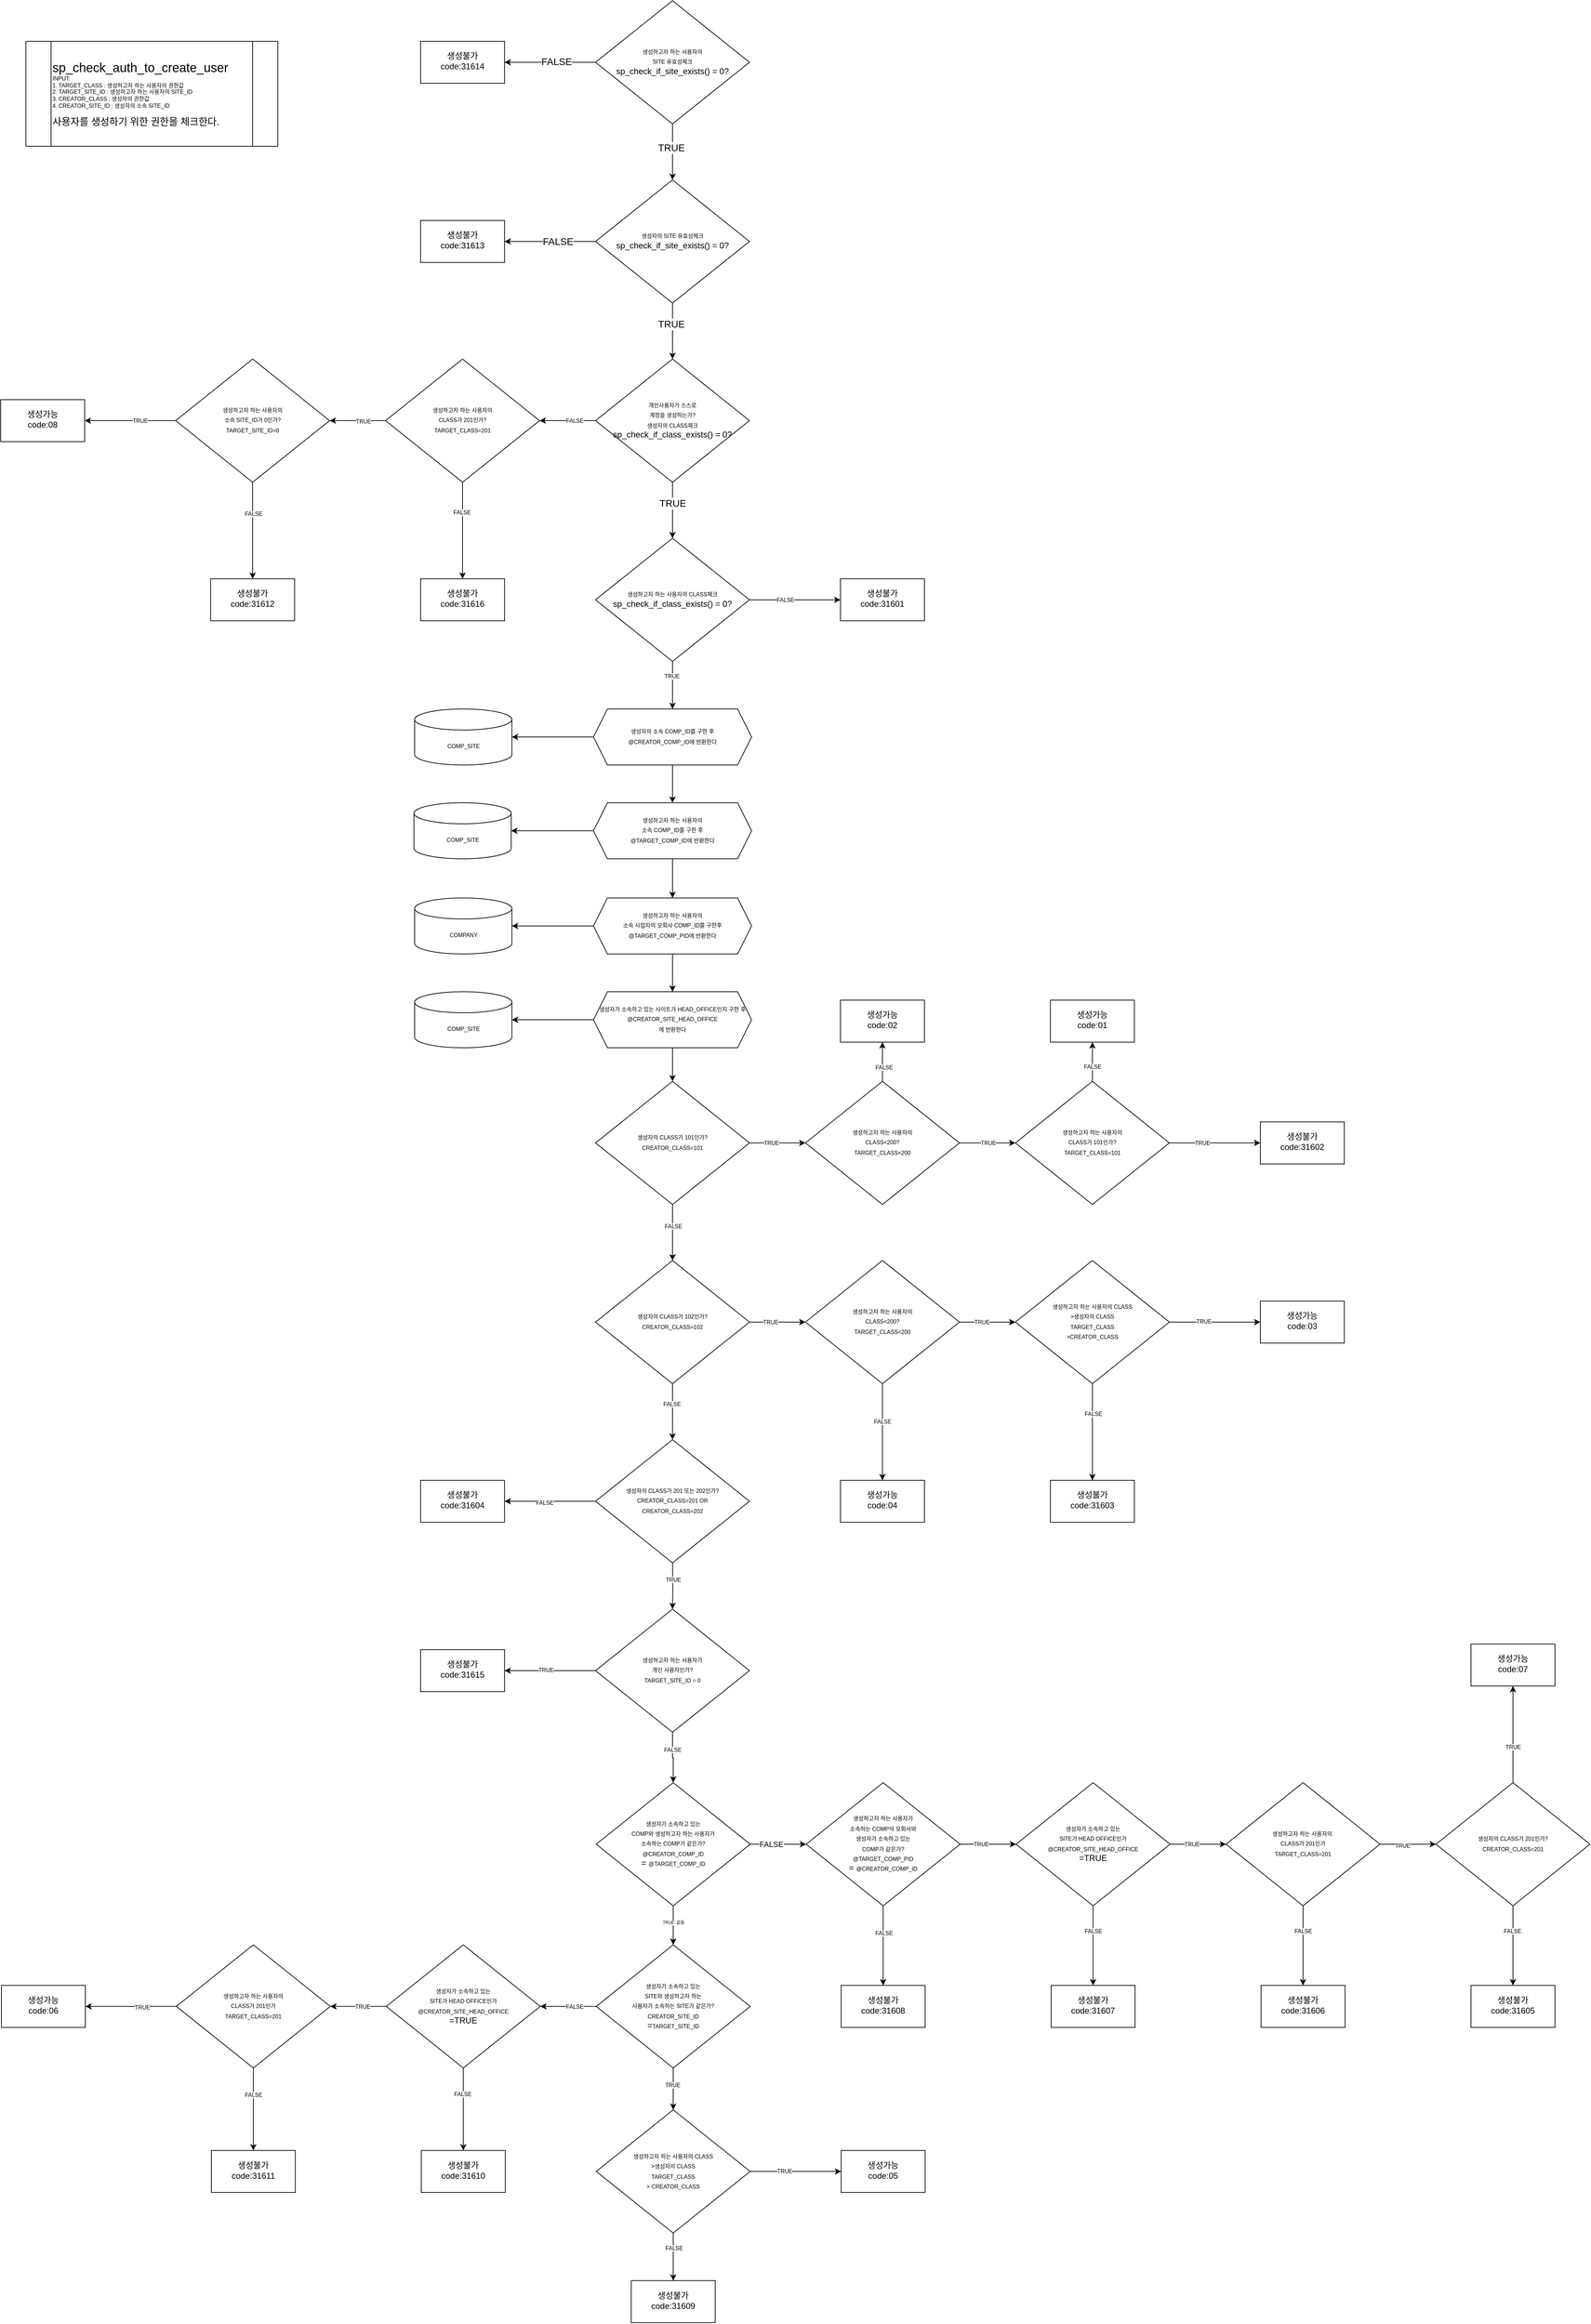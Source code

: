 <mxfile version="16.5.6" type="device"><diagram id="bQs-eoB5kL_t4ooomESv" name="Page-1"><mxGraphModel dx="9908" dy="7474" grid="1" gridSize="10" guides="1" tooltips="1" connect="1" arrows="1" fold="1" page="1" pageScale="1" pageWidth="827" pageHeight="1169" math="0" shadow="0"><root><mxCell id="0"/><mxCell id="1" parent="0"/><mxCell id="9If_zcYqHQICia_mSeOc-65" value="" style="edgeStyle=orthogonalEdgeStyle;rounded=0;orthogonalLoop=1;jettySize=auto;html=1;fontSize=8;" edge="1" parent="1" source="9If_zcYqHQICia_mSeOc-28" target="9If_zcYqHQICia_mSeOc-64"><mxGeometry relative="1" as="geometry"/></mxCell><mxCell id="9If_zcYqHQICia_mSeOc-69" value="TRUE" style="edgeLabel;html=1;align=center;verticalAlign=middle;resizable=0;points=[];fontSize=8;" vertex="1" connectable="0" parent="9If_zcYqHQICia_mSeOc-65"><mxGeometry x="-0.267" relative="1" as="geometry"><mxPoint as="offset"/></mxGeometry></mxCell><mxCell id="9If_zcYqHQICia_mSeOc-94" value="" style="edgeStyle=orthogonalEdgeStyle;rounded=0;orthogonalLoop=1;jettySize=auto;html=1;fontSize=8;" edge="1" parent="1" source="9If_zcYqHQICia_mSeOc-28" target="9If_zcYqHQICia_mSeOc-93"><mxGeometry relative="1" as="geometry"/></mxCell><mxCell id="9If_zcYqHQICia_mSeOc-139" value="FALSE" style="edgeLabel;html=1;align=center;verticalAlign=middle;resizable=0;points=[];fontSize=8;" vertex="1" connectable="0" parent="9If_zcYqHQICia_mSeOc-94"><mxGeometry x="-0.293" y="-1" relative="1" as="geometry"><mxPoint as="offset"/></mxGeometry></mxCell><mxCell id="9If_zcYqHQICia_mSeOc-28" value="&lt;font&gt;&lt;span style=&quot;font-size: 8px&quot;&gt;생성자의 CLASS가 102인가?&lt;br&gt;&lt;/span&gt;&lt;span style=&quot;font-size: 8px ; text-align: left&quot;&gt;CREATOR_CLASS=102&lt;/span&gt;&lt;br&gt;&lt;/font&gt;" style="rhombus;whiteSpace=wrap;html=1;shadow=0;fontFamily=Helvetica;fontSize=12;align=center;strokeWidth=1;spacing=6;spacingTop=-4;" vertex="1" parent="1"><mxGeometry x="-1510" y="-1630" width="220" height="176" as="geometry"/></mxCell><mxCell id="9If_zcYqHQICia_mSeOc-32" value="" style="edgeStyle=orthogonalEdgeStyle;rounded=0;orthogonalLoop=1;jettySize=auto;html=1;fontSize=8;" edge="1" parent="1" source="9If_zcYqHQICia_mSeOc-30" target="9If_zcYqHQICia_mSeOc-28"><mxGeometry relative="1" as="geometry"/></mxCell><mxCell id="9If_zcYqHQICia_mSeOc-40" value="FALSE" style="edgeLabel;html=1;align=center;verticalAlign=middle;resizable=0;points=[];fontSize=8;" vertex="1" connectable="0" parent="9If_zcYqHQICia_mSeOc-32"><mxGeometry x="-0.233" y="1" relative="1" as="geometry"><mxPoint as="offset"/></mxGeometry></mxCell><mxCell id="9If_zcYqHQICia_mSeOc-35" value="" style="edgeStyle=orthogonalEdgeStyle;rounded=0;orthogonalLoop=1;jettySize=auto;html=1;fontSize=8;entryX=0;entryY=0.5;entryDx=0;entryDy=0;" edge="1" parent="1" source="9If_zcYqHQICia_mSeOc-30" target="9If_zcYqHQICia_mSeOc-46"><mxGeometry relative="1" as="geometry"><mxPoint x="-1190" y="-1798" as="targetPoint"/></mxGeometry></mxCell><mxCell id="9If_zcYqHQICia_mSeOc-36" value="TRUE" style="edgeLabel;html=1;align=center;verticalAlign=middle;resizable=0;points=[];fontSize=8;" vertex="1" connectable="0" parent="9If_zcYqHQICia_mSeOc-35"><mxGeometry x="-0.234" relative="1" as="geometry"><mxPoint as="offset"/></mxGeometry></mxCell><mxCell id="9If_zcYqHQICia_mSeOc-30" value="&lt;font&gt;&lt;span style=&quot;font-size: 8px&quot;&gt;생성자의 CLASS가 101인가?&lt;br&gt;&lt;/span&gt;&lt;span style=&quot;font-size: 8px ; text-align: left&quot;&gt;CREATOR_CLASS=101&lt;/span&gt;&lt;br&gt;&lt;/font&gt;" style="rhombus;whiteSpace=wrap;html=1;shadow=0;fontFamily=Helvetica;fontSize=12;align=center;strokeWidth=1;spacing=6;spacingTop=-4;" vertex="1" parent="1"><mxGeometry x="-1510" y="-1886" width="220" height="176" as="geometry"/></mxCell><mxCell id="9If_zcYqHQICia_mSeOc-50" value="" style="edgeStyle=orthogonalEdgeStyle;rounded=0;orthogonalLoop=1;jettySize=auto;html=1;fontSize=8;" edge="1" parent="1" source="9If_zcYqHQICia_mSeOc-46" target="9If_zcYqHQICia_mSeOc-48"><mxGeometry relative="1" as="geometry"/></mxCell><mxCell id="9If_zcYqHQICia_mSeOc-54" value="TRUE" style="edgeLabel;html=1;align=center;verticalAlign=middle;resizable=0;points=[];fontSize=8;" vertex="1" connectable="0" parent="9If_zcYqHQICia_mSeOc-50"><mxGeometry x="-0.293" y="-1" relative="1" as="geometry"><mxPoint x="12" y="-1" as="offset"/></mxGeometry></mxCell><mxCell id="9If_zcYqHQICia_mSeOc-62" value="" style="edgeStyle=orthogonalEdgeStyle;rounded=0;orthogonalLoop=1;jettySize=auto;html=1;fontSize=8;" edge="1" parent="1" source="9If_zcYqHQICia_mSeOc-46" target="9If_zcYqHQICia_mSeOc-61"><mxGeometry relative="1" as="geometry"/></mxCell><mxCell id="9If_zcYqHQICia_mSeOc-63" value="FALSE" style="edgeLabel;html=1;align=center;verticalAlign=middle;resizable=0;points=[];fontSize=8;" vertex="1" connectable="0" parent="9If_zcYqHQICia_mSeOc-62"><mxGeometry x="-0.261" y="-2" relative="1" as="geometry"><mxPoint as="offset"/></mxGeometry></mxCell><mxCell id="9If_zcYqHQICia_mSeOc-46" value="&lt;font&gt;&lt;span style=&quot;font-size: 8px&quot;&gt;생성하고자 하는 사용자의&lt;/span&gt;&lt;br style=&quot;font-size: 8px&quot;&gt;&lt;span style=&quot;font-size: 8px&quot;&gt;CLASS&amp;lt;200?&lt;br&gt;&lt;/span&gt;&lt;span style=&quot;font-size: 8px ; text-align: left&quot;&gt;TARGET_CLASS&amp;lt;200&lt;/span&gt;&lt;br&gt;&lt;/font&gt;" style="rhombus;whiteSpace=wrap;html=1;shadow=0;fontFamily=Helvetica;fontSize=12;align=center;strokeWidth=1;spacing=6;spacingTop=-4;" vertex="1" parent="1"><mxGeometry x="-1210" y="-1886" width="220" height="176" as="geometry"/></mxCell><mxCell id="9If_zcYqHQICia_mSeOc-47" value="" style="edgeStyle=orthogonalEdgeStyle;rounded=0;orthogonalLoop=1;jettySize=auto;html=1;fontSize=8;" edge="1" source="9If_zcYqHQICia_mSeOc-48" target="9If_zcYqHQICia_mSeOc-49" parent="1"><mxGeometry relative="1" as="geometry"/></mxCell><mxCell id="9If_zcYqHQICia_mSeOc-58" value="TRUE" style="edgeLabel;html=1;align=center;verticalAlign=middle;resizable=0;points=[];fontSize=8;" vertex="1" connectable="0" parent="9If_zcYqHQICia_mSeOc-47"><mxGeometry x="-0.278" relative="1" as="geometry"><mxPoint as="offset"/></mxGeometry></mxCell><mxCell id="9If_zcYqHQICia_mSeOc-56" value="" style="edgeStyle=orthogonalEdgeStyle;rounded=0;orthogonalLoop=1;jettySize=auto;html=1;fontSize=8;" edge="1" parent="1" source="9If_zcYqHQICia_mSeOc-48" target="9If_zcYqHQICia_mSeOc-55"><mxGeometry relative="1" as="geometry"/></mxCell><mxCell id="9If_zcYqHQICia_mSeOc-57" value="FALSE" style="edgeLabel;html=1;align=center;verticalAlign=middle;resizable=0;points=[];fontSize=8;" vertex="1" connectable="0" parent="9If_zcYqHQICia_mSeOc-56"><mxGeometry x="-0.248" relative="1" as="geometry"><mxPoint as="offset"/></mxGeometry></mxCell><mxCell id="9If_zcYqHQICia_mSeOc-48" value="&lt;font&gt;&lt;font style=&quot;font-size: 8px&quot;&gt;생성하고자 하는 사용자의&lt;br&gt;CLASS가 101인가?&lt;br&gt;&lt;/font&gt;&lt;span style=&quot;font-size: 8px ; text-align: left&quot;&gt;TARGET_CLASS=101&lt;/span&gt;&lt;br&gt;&lt;/font&gt;" style="rhombus;whiteSpace=wrap;html=1;shadow=0;fontFamily=Helvetica;fontSize=12;align=center;strokeWidth=1;spacing=6;spacingTop=-4;" vertex="1" parent="1"><mxGeometry x="-910" y="-1886" width="220" height="176" as="geometry"/></mxCell><mxCell id="9If_zcYqHQICia_mSeOc-49" value="생성불가&lt;br&gt;code:31602" style="whiteSpace=wrap;html=1;shadow=0;strokeWidth=1;spacing=6;spacingTop=-4;" vertex="1" parent="1"><mxGeometry x="-560" y="-1828" width="120" height="60" as="geometry"/></mxCell><mxCell id="9If_zcYqHQICia_mSeOc-55" value="생성가능&lt;br&gt;code:01" style="whiteSpace=wrap;html=1;shadow=0;strokeWidth=1;spacing=6;spacingTop=-4;" vertex="1" parent="1"><mxGeometry x="-860" y="-2002" width="120" height="60" as="geometry"/></mxCell><mxCell id="9If_zcYqHQICia_mSeOc-61" value="생성가능&lt;br&gt;code:02" style="whiteSpace=wrap;html=1;shadow=0;strokeWidth=1;spacing=6;spacingTop=-4;" vertex="1" parent="1"><mxGeometry x="-1160" y="-2002" width="120" height="60" as="geometry"/></mxCell><mxCell id="9If_zcYqHQICia_mSeOc-67" value="" style="edgeStyle=orthogonalEdgeStyle;rounded=0;orthogonalLoop=1;jettySize=auto;html=1;fontSize=8;" edge="1" parent="1" source="9If_zcYqHQICia_mSeOc-64" target="9If_zcYqHQICia_mSeOc-66"><mxGeometry relative="1" as="geometry"/></mxCell><mxCell id="9If_zcYqHQICia_mSeOc-68" value="FALSE" style="edgeLabel;html=1;align=center;verticalAlign=middle;resizable=0;points=[];fontSize=8;" vertex="1" connectable="0" parent="9If_zcYqHQICia_mSeOc-67"><mxGeometry x="-0.227" relative="1" as="geometry"><mxPoint as="offset"/></mxGeometry></mxCell><mxCell id="9If_zcYqHQICia_mSeOc-154" value="" style="edgeStyle=orthogonalEdgeStyle;rounded=0;orthogonalLoop=1;jettySize=auto;html=1;fontSize=8;" edge="1" parent="1" source="9If_zcYqHQICia_mSeOc-64" target="9If_zcYqHQICia_mSeOc-150"><mxGeometry relative="1" as="geometry"/></mxCell><mxCell id="9If_zcYqHQICia_mSeOc-155" value="TRUE" style="edgeLabel;html=1;align=center;verticalAlign=middle;resizable=0;points=[];fontSize=8;" vertex="1" connectable="0" parent="9If_zcYqHQICia_mSeOc-154"><mxGeometry x="-0.202" relative="1" as="geometry"><mxPoint as="offset"/></mxGeometry></mxCell><mxCell id="9If_zcYqHQICia_mSeOc-64" value="&lt;font&gt;&lt;span style=&quot;font-size: 8px&quot;&gt;생성하고자 하는 사용자의&lt;/span&gt;&lt;br style=&quot;font-size: 8px&quot;&gt;&lt;span style=&quot;font-size: 8px&quot;&gt;CLASS&amp;lt;200?&lt;br&gt;&lt;/span&gt;&lt;span style=&quot;font-size: 8px ; text-align: left&quot;&gt;TARGET_CLASS&amp;lt;200&lt;/span&gt;&lt;br&gt;&lt;/font&gt;" style="rhombus;whiteSpace=wrap;html=1;shadow=0;fontFamily=Helvetica;fontSize=12;align=center;strokeWidth=1;spacing=6;spacingTop=-4;" vertex="1" parent="1"><mxGeometry x="-1210" y="-1630" width="220" height="176" as="geometry"/></mxCell><mxCell id="9If_zcYqHQICia_mSeOc-66" value="생성가능&lt;br&gt;code:04" style="whiteSpace=wrap;html=1;shadow=0;strokeWidth=1;spacing=6;spacingTop=-4;" vertex="1" parent="1"><mxGeometry x="-1160" y="-1316" width="120" height="60" as="geometry"/></mxCell><mxCell id="9If_zcYqHQICia_mSeOc-76" value="" style="edgeStyle=orthogonalEdgeStyle;rounded=0;orthogonalLoop=1;jettySize=auto;html=1;fontSize=8;exitX=0.5;exitY=1;exitDx=0;exitDy=0;entryX=0.5;entryY=0;entryDx=0;entryDy=0;" edge="1" parent="1" source="9If_zcYqHQICia_mSeOc-163" target="9If_zcYqHQICia_mSeOc-170"><mxGeometry relative="1" as="geometry"><mxPoint x="-1400" y="-2156" as="sourcePoint"/></mxGeometry></mxCell><mxCell id="9If_zcYqHQICia_mSeOc-98" value="" style="edgeStyle=orthogonalEdgeStyle;rounded=0;orthogonalLoop=1;jettySize=auto;html=1;fontSize=8;" edge="1" parent="1" source="9If_zcYqHQICia_mSeOc-93" target="9If_zcYqHQICia_mSeOc-97"><mxGeometry relative="1" as="geometry"/></mxCell><mxCell id="9If_zcYqHQICia_mSeOc-273" value="FALSE" style="edgeLabel;html=1;align=center;verticalAlign=middle;resizable=0;points=[];fontSize=8;" vertex="1" connectable="0" parent="9If_zcYqHQICia_mSeOc-98"><mxGeometry x="0.121" y="2" relative="1" as="geometry"><mxPoint as="offset"/></mxGeometry></mxCell><mxCell id="9If_zcYqHQICia_mSeOc-93" value="&lt;font&gt;&lt;span style=&quot;font-size: 8px&quot;&gt;생성자의 CLASS가 201 또는 202인가?&lt;br&gt;&lt;/span&gt;&lt;span style=&quot;font-size: 8px ; text-align: left&quot;&gt;CREATOR_CLASS=201 OR&lt;br&gt;&lt;/span&gt;&lt;span style=&quot;font-size: 8px ; text-align: left&quot;&gt;CREATOR_CLASS=202&lt;/span&gt;&lt;br&gt;&lt;/font&gt;" style="rhombus;whiteSpace=wrap;html=1;shadow=0;fontFamily=Helvetica;fontSize=12;align=center;strokeWidth=1;spacing=6;spacingTop=-4;" vertex="1" parent="1"><mxGeometry x="-1510" y="-1374" width="220" height="176" as="geometry"/></mxCell><mxCell id="9If_zcYqHQICia_mSeOc-97" value="생성불가&lt;br&gt;code:31604" style="whiteSpace=wrap;html=1;shadow=0;strokeWidth=1;spacing=6;spacingTop=-4;" vertex="1" parent="1"><mxGeometry x="-1760" y="-1316" width="120" height="60" as="geometry"/></mxCell><mxCell id="9If_zcYqHQICia_mSeOc-145" value="&lt;font style=&quot;font-size: 18px&quot;&gt;sp_check_auth_to_create_user&lt;/font&gt;&lt;br&gt;INPUT:&lt;br&gt;1. TARGET_CLASS : 생성하고자 하는 사용자의 권한값&lt;br&gt;2. TARGET_SITE_ID : 생성하고자 하는 사용자의 SITE_ID&lt;br&gt;3. CREATOR_CLASS : 생성자의 권한값&lt;br&gt;4. CREATOR_SITE_ID : 생성자의 소속 SITE_ID&lt;br&gt;&lt;br&gt;&lt;font style=&quot;font-size: 14px&quot;&gt;사용자를 생성하기 위한 권한을 체크한다.&lt;/font&gt;" style="shape=process;whiteSpace=wrap;html=1;backgroundOutline=1;fontSize=8;align=left;" vertex="1" parent="1"><mxGeometry x="-2324" y="-3372" width="360" height="150" as="geometry"/></mxCell><mxCell id="9If_zcYqHQICia_mSeOc-146" value="" style="edgeStyle=orthogonalEdgeStyle;rounded=0;orthogonalLoop=1;jettySize=auto;html=1;fontSize=8;" edge="1" source="9If_zcYqHQICia_mSeOc-150" target="9If_zcYqHQICia_mSeOc-151" parent="1"><mxGeometry relative="1" as="geometry"/></mxCell><mxCell id="9If_zcYqHQICia_mSeOc-147" value="TRUE" style="edgeLabel;html=1;align=center;verticalAlign=middle;resizable=0;points=[];fontSize=8;" vertex="1" connectable="0" parent="9If_zcYqHQICia_mSeOc-146"><mxGeometry x="-0.255" y="1" relative="1" as="geometry"><mxPoint as="offset"/></mxGeometry></mxCell><mxCell id="9If_zcYqHQICia_mSeOc-148" value="" style="edgeStyle=orthogonalEdgeStyle;rounded=0;orthogonalLoop=1;jettySize=auto;html=1;fontSize=8;" edge="1" source="9If_zcYqHQICia_mSeOc-150" target="9If_zcYqHQICia_mSeOc-152" parent="1"><mxGeometry relative="1" as="geometry"/></mxCell><mxCell id="9If_zcYqHQICia_mSeOc-149" value="FALSE" style="edgeLabel;html=1;align=center;verticalAlign=middle;resizable=0;points=[];fontSize=8;" vertex="1" connectable="0" parent="9If_zcYqHQICia_mSeOc-148"><mxGeometry x="-0.375" y="1" relative="1" as="geometry"><mxPoint as="offset"/></mxGeometry></mxCell><mxCell id="9If_zcYqHQICia_mSeOc-150" value="&lt;font&gt;&lt;font style=&quot;font-size: 8px&quot;&gt;생성하고자 하는 사용자의&amp;nbsp;CLASS&lt;br&gt;&amp;gt;생성자의 CLASS&lt;/font&gt;&lt;span style=&quot;font-size: 8px&quot;&gt;&lt;br&gt;&lt;/span&gt;&lt;span style=&quot;font-size: 8px ; text-align: left&quot;&gt;TARGET_CLASS&lt;br&gt;&amp;gt;&lt;/span&gt;&lt;span style=&quot;font-size: 8px ; text-align: left&quot;&gt;CREATOR_CLASS&lt;/span&gt;&lt;br&gt;&lt;/font&gt;" style="rhombus;whiteSpace=wrap;html=1;shadow=0;fontFamily=Helvetica;fontSize=12;align=center;strokeWidth=1;spacing=6;spacingTop=-4;" vertex="1" parent="1"><mxGeometry x="-910" y="-1630" width="220" height="176" as="geometry"/></mxCell><mxCell id="9If_zcYqHQICia_mSeOc-151" value="생성가능&lt;br&gt;code:03" style="whiteSpace=wrap;html=1;shadow=0;strokeWidth=1;spacing=6;spacingTop=-4;" vertex="1" parent="1"><mxGeometry x="-560" y="-1572" width="120" height="60" as="geometry"/></mxCell><mxCell id="9If_zcYqHQICia_mSeOc-152" value="생성불가&lt;br&gt;code:31603" style="whiteSpace=wrap;html=1;shadow=0;strokeWidth=1;spacing=6;spacingTop=-4;" vertex="1" parent="1"><mxGeometry x="-860" y="-1316" width="120" height="60" as="geometry"/></mxCell><mxCell id="9If_zcYqHQICia_mSeOc-159" value="" style="edgeStyle=orthogonalEdgeStyle;rounded=0;orthogonalLoop=1;jettySize=auto;html=1;fontSize=8;" edge="1" parent="1" source="9If_zcYqHQICia_mSeOc-156" target="9If_zcYqHQICia_mSeOc-158"><mxGeometry relative="1" as="geometry"/></mxCell><mxCell id="9If_zcYqHQICia_mSeOc-160" value="FALSE" style="edgeLabel;html=1;align=center;verticalAlign=middle;resizable=0;points=[];fontSize=8;" vertex="1" connectable="0" parent="9If_zcYqHQICia_mSeOc-159"><mxGeometry x="-0.214" relative="1" as="geometry"><mxPoint as="offset"/></mxGeometry></mxCell><mxCell id="9If_zcYqHQICia_mSeOc-161" value="" style="edgeStyle=orthogonalEdgeStyle;rounded=0;orthogonalLoop=1;jettySize=auto;html=1;fontSize=8;entryX=0.5;entryY=0;entryDx=0;entryDy=0;" edge="1" parent="1" source="9If_zcYqHQICia_mSeOc-156" target="9If_zcYqHQICia_mSeOc-163"><mxGeometry relative="1" as="geometry"><mxPoint x="-1400" y="-2466" as="targetPoint"/></mxGeometry></mxCell><mxCell id="9If_zcYqHQICia_mSeOc-162" value="TRUE" style="edgeLabel;html=1;align=center;verticalAlign=middle;resizable=0;points=[];fontSize=8;" vertex="1" connectable="0" parent="9If_zcYqHQICia_mSeOc-161"><mxGeometry x="-0.377" y="-1" relative="1" as="geometry"><mxPoint as="offset"/></mxGeometry></mxCell><mxCell id="9If_zcYqHQICia_mSeOc-156" value="&lt;font&gt;&lt;font style=&quot;font-size: 8px&quot;&gt;생성하고자 하는 사용자의 CLASS체크&lt;br&gt;&lt;/font&gt;sp_check_if_class_exists() = 0?&lt;br&gt;&lt;/font&gt;" style="rhombus;whiteSpace=wrap;html=1;shadow=0;fontFamily=Helvetica;fontSize=12;align=center;strokeWidth=1;spacing=6;spacingTop=-4;" vertex="1" parent="1"><mxGeometry x="-1510" y="-2662" width="220" height="176" as="geometry"/></mxCell><mxCell id="9If_zcYqHQICia_mSeOc-158" value="&lt;span&gt;생성불가&lt;br&gt;code:31601&lt;br&gt;&lt;/span&gt;" style="whiteSpace=wrap;html=1;shadow=0;strokeWidth=1;spacing=6;spacingTop=-4;" vertex="1" parent="1"><mxGeometry x="-1160" y="-2604" width="120" height="60" as="geometry"/></mxCell><mxCell id="9If_zcYqHQICia_mSeOc-290" value="" style="edgeStyle=orthogonalEdgeStyle;rounded=0;orthogonalLoop=1;jettySize=auto;html=1;fontSize=8;" edge="1" parent="1" source="9If_zcYqHQICia_mSeOc-163" target="9If_zcYqHQICia_mSeOc-289"><mxGeometry relative="1" as="geometry"/></mxCell><mxCell id="9If_zcYqHQICia_mSeOc-163" value="&lt;span style=&quot;font-size: 8px&quot;&gt;생성자의 소속 COMP_ID를&amp;nbsp;&lt;/span&gt;&lt;span style=&quot;font-size: 8px&quot;&gt;구한 후&lt;/span&gt;&lt;br style=&quot;font-size: 8px&quot;&gt;&lt;span style=&quot;font-size: 8px&quot;&gt;@CREATOR_COMP_ID에 반환한다&lt;/span&gt;" style="shape=hexagon;perimeter=hexagonPerimeter2;whiteSpace=wrap;html=1;fixedSize=1;shadow=0;strokeWidth=1;spacing=6;spacingTop=-4;" vertex="1" parent="1"><mxGeometry x="-1513" y="-2418" width="226" height="80" as="geometry"/></mxCell><mxCell id="9If_zcYqHQICia_mSeOc-171" style="edgeStyle=orthogonalEdgeStyle;rounded=0;orthogonalLoop=1;jettySize=auto;html=1;entryX=0.5;entryY=0;entryDx=0;entryDy=0;fontSize=8;" edge="1" parent="1" source="9If_zcYqHQICia_mSeOc-170" target="9If_zcYqHQICia_mSeOc-174"><mxGeometry relative="1" as="geometry"/></mxCell><mxCell id="9If_zcYqHQICia_mSeOc-295" value="" style="edgeStyle=orthogonalEdgeStyle;rounded=0;orthogonalLoop=1;jettySize=auto;html=1;fontSize=8;" edge="1" parent="1" source="9If_zcYqHQICia_mSeOc-170" target="9If_zcYqHQICia_mSeOc-291"><mxGeometry relative="1" as="geometry"/></mxCell><mxCell id="9If_zcYqHQICia_mSeOc-170" value="&lt;span style=&quot;font-size: 8px&quot;&gt;생성하고자 하는 사용자의&lt;br&gt;소속 COMP_ID를 구한 후&lt;br&gt;@TARGET_COMP_ID에 반환한다&lt;/span&gt;" style="shape=hexagon;perimeter=hexagonPerimeter2;whiteSpace=wrap;html=1;fixedSize=1;shadow=0;strokeWidth=1;spacing=6;spacingTop=-4;" vertex="1" parent="1"><mxGeometry x="-1513" y="-2284" width="226" height="80" as="geometry"/></mxCell><mxCell id="9If_zcYqHQICia_mSeOc-175" style="edgeStyle=orthogonalEdgeStyle;rounded=0;orthogonalLoop=1;jettySize=auto;html=1;entryX=0.5;entryY=0;entryDx=0;entryDy=0;fontSize=8;" edge="1" parent="1" source="9If_zcYqHQICia_mSeOc-174" target="9If_zcYqHQICia_mSeOc-178"><mxGeometry relative="1" as="geometry"/></mxCell><mxCell id="9If_zcYqHQICia_mSeOc-296" value="" style="edgeStyle=orthogonalEdgeStyle;rounded=0;orthogonalLoop=1;jettySize=auto;html=1;fontSize=8;" edge="1" parent="1" source="9If_zcYqHQICia_mSeOc-174" target="9If_zcYqHQICia_mSeOc-293"><mxGeometry relative="1" as="geometry"/></mxCell><mxCell id="9If_zcYqHQICia_mSeOc-174" value="&lt;span style=&quot;font-size: 8px&quot;&gt;생성하고자 하는 사용자의&lt;br&gt;소속 사업자의 모회사 COMP_ID를 구한후&lt;br&gt;@TARGET_COMP_&lt;/span&gt;&lt;span style=&quot;font-size: 8px&quot;&gt;P&lt;/span&gt;&lt;span style=&quot;font-size: 8px&quot;&gt;ID에 반환한다&lt;/span&gt;" style="shape=hexagon;perimeter=hexagonPerimeter2;whiteSpace=wrap;html=1;fixedSize=1;shadow=0;strokeWidth=1;spacing=6;spacingTop=-4;" vertex="1" parent="1"><mxGeometry x="-1513" y="-2148" width="226" height="80" as="geometry"/></mxCell><mxCell id="9If_zcYqHQICia_mSeOc-179" style="edgeStyle=orthogonalEdgeStyle;rounded=0;orthogonalLoop=1;jettySize=auto;html=1;entryX=0.5;entryY=0;entryDx=0;entryDy=0;fontSize=8;" edge="1" parent="1" source="9If_zcYqHQICia_mSeOc-178" target="9If_zcYqHQICia_mSeOc-30"><mxGeometry relative="1" as="geometry"/></mxCell><mxCell id="9If_zcYqHQICia_mSeOc-297" value="" style="edgeStyle=orthogonalEdgeStyle;rounded=0;orthogonalLoop=1;jettySize=auto;html=1;fontSize=8;" edge="1" parent="1" source="9If_zcYqHQICia_mSeOc-178" target="9If_zcYqHQICia_mSeOc-294"><mxGeometry relative="1" as="geometry"/></mxCell><mxCell id="9If_zcYqHQICia_mSeOc-178" value="&lt;font style=&quot;font-size: 8px&quot;&gt;생성자가 소속하고 있는 사이트가 HEAD_OFFICE인지 구한 후&lt;br&gt;@CREATOR_SITE_HEAD_OFFICE&lt;br&gt;에 반환한다&lt;/font&gt;" style="shape=hexagon;perimeter=hexagonPerimeter2;whiteSpace=wrap;html=1;fixedSize=1;shadow=0;strokeWidth=1;spacing=6;spacingTop=-4;" vertex="1" parent="1"><mxGeometry x="-1513" y="-2014" width="226" height="80" as="geometry"/></mxCell><mxCell id="9If_zcYqHQICia_mSeOc-194" value="" style="edgeStyle=orthogonalEdgeStyle;rounded=0;orthogonalLoop=1;jettySize=auto;html=1;fontSize=14;" edge="1" parent="1" source="9If_zcYqHQICia_mSeOc-180" target="9If_zcYqHQICia_mSeOc-156"><mxGeometry relative="1" as="geometry"/></mxCell><mxCell id="9If_zcYqHQICia_mSeOc-197" value="TRUE" style="edgeLabel;html=1;align=center;verticalAlign=middle;resizable=0;points=[];fontSize=14;" vertex="1" connectable="0" parent="9If_zcYqHQICia_mSeOc-194"><mxGeometry x="-0.257" relative="1" as="geometry"><mxPoint as="offset"/></mxGeometry></mxCell><mxCell id="9If_zcYqHQICia_mSeOc-275" value="" style="edgeStyle=orthogonalEdgeStyle;rounded=0;orthogonalLoop=1;jettySize=auto;html=1;fontSize=8;" edge="1" parent="1" source="9If_zcYqHQICia_mSeOc-180" target="9If_zcYqHQICia_mSeOc-274"><mxGeometry relative="1" as="geometry"/></mxCell><mxCell id="9If_zcYqHQICia_mSeOc-276" value="FALSE" style="edgeLabel;html=1;align=center;verticalAlign=middle;resizable=0;points=[];fontSize=8;" vertex="1" connectable="0" parent="9If_zcYqHQICia_mSeOc-275"><mxGeometry x="-0.232" relative="1" as="geometry"><mxPoint as="offset"/></mxGeometry></mxCell><mxCell id="9If_zcYqHQICia_mSeOc-180" value="&lt;font&gt;&lt;font style=&quot;font-size: 8px&quot;&gt;개인사용자가 스스로&lt;br&gt;계정을 생성하는가?&lt;br&gt;생성자의 CLASS체크&lt;br&gt;&lt;/font&gt;sp_check_if_class_exists() = 0?&lt;br&gt;&lt;/font&gt;" style="rhombus;whiteSpace=wrap;html=1;shadow=0;fontFamily=Helvetica;fontSize=12;align=center;strokeWidth=1;spacing=6;spacingTop=-4;" vertex="1" parent="1"><mxGeometry x="-1510" y="-2918" width="220" height="176" as="geometry"/></mxCell><mxCell id="9If_zcYqHQICia_mSeOc-189" value="" style="edgeStyle=orthogonalEdgeStyle;rounded=0;orthogonalLoop=1;jettySize=auto;html=1;fontSize=14;" edge="1" parent="1" source="9If_zcYqHQICia_mSeOc-184" target="9If_zcYqHQICia_mSeOc-188"><mxGeometry relative="1" as="geometry"/></mxCell><mxCell id="9If_zcYqHQICia_mSeOc-199" value="FALSE" style="edgeLabel;html=1;align=center;verticalAlign=middle;resizable=0;points=[];fontSize=14;" vertex="1" connectable="0" parent="9If_zcYqHQICia_mSeOc-189"><mxGeometry x="-0.166" relative="1" as="geometry"><mxPoint as="offset"/></mxGeometry></mxCell><mxCell id="9If_zcYqHQICia_mSeOc-193" value="" style="edgeStyle=orthogonalEdgeStyle;rounded=0;orthogonalLoop=1;jettySize=auto;html=1;fontSize=14;" edge="1" parent="1" source="9If_zcYqHQICia_mSeOc-184" target="9If_zcYqHQICia_mSeOc-180"><mxGeometry relative="1" as="geometry"/></mxCell><mxCell id="9If_zcYqHQICia_mSeOc-196" value="TRUE" style="edgeLabel;html=1;align=center;verticalAlign=middle;resizable=0;points=[];fontSize=14;" vertex="1" connectable="0" parent="9If_zcYqHQICia_mSeOc-193"><mxGeometry x="-0.261" y="-2" relative="1" as="geometry"><mxPoint as="offset"/></mxGeometry></mxCell><mxCell id="9If_zcYqHQICia_mSeOc-184" value="&lt;font&gt;&lt;font style=&quot;font-size: 8px&quot;&gt;생성자의 SITE 유효성체크&lt;br&gt;&lt;/font&gt;sp_check_if_site_exists() = 0?&lt;br&gt;&lt;/font&gt;" style="rhombus;whiteSpace=wrap;html=1;shadow=0;fontFamily=Helvetica;fontSize=12;align=center;strokeWidth=1;spacing=6;spacingTop=-4;" vertex="1" parent="1"><mxGeometry x="-1510" y="-3174" width="220" height="176" as="geometry"/></mxCell><mxCell id="9If_zcYqHQICia_mSeOc-191" value="" style="edgeStyle=orthogonalEdgeStyle;rounded=0;orthogonalLoop=1;jettySize=auto;html=1;fontSize=14;" edge="1" parent="1" source="9If_zcYqHQICia_mSeOc-186" target="9If_zcYqHQICia_mSeOc-190"><mxGeometry relative="1" as="geometry"/></mxCell><mxCell id="9If_zcYqHQICia_mSeOc-200" value="FALSE" style="edgeLabel;html=1;align=center;verticalAlign=middle;resizable=0;points=[];fontSize=14;" vertex="1" connectable="0" parent="9If_zcYqHQICia_mSeOc-191"><mxGeometry x="-0.136" y="-1" relative="1" as="geometry"><mxPoint as="offset"/></mxGeometry></mxCell><mxCell id="9If_zcYqHQICia_mSeOc-192" value="" style="edgeStyle=orthogonalEdgeStyle;rounded=0;orthogonalLoop=1;jettySize=auto;html=1;fontSize=14;" edge="1" parent="1" source="9If_zcYqHQICia_mSeOc-186" target="9If_zcYqHQICia_mSeOc-184"><mxGeometry relative="1" as="geometry"/></mxCell><mxCell id="9If_zcYqHQICia_mSeOc-195" value="TRUE" style="edgeLabel;html=1;align=center;verticalAlign=middle;resizable=0;points=[];fontSize=14;" vertex="1" connectable="0" parent="9If_zcYqHQICia_mSeOc-192"><mxGeometry x="-0.167" y="-2" relative="1" as="geometry"><mxPoint as="offset"/></mxGeometry></mxCell><mxCell id="9If_zcYqHQICia_mSeOc-186" value="&lt;font&gt;&lt;font style=&quot;font-size: 8px&quot;&gt;생성하고자 하는 사용자의 &lt;br&gt;SITE 유효성체크&lt;br&gt;&lt;/font&gt;sp_check_if_site_exists() = 0?&lt;br&gt;&lt;/font&gt;" style="rhombus;whiteSpace=wrap;html=1;shadow=0;fontFamily=Helvetica;fontSize=12;align=center;strokeWidth=1;spacing=6;spacingTop=-4;" vertex="1" parent="1"><mxGeometry x="-1510" y="-3430" width="220" height="176" as="geometry"/></mxCell><mxCell id="9If_zcYqHQICia_mSeOc-188" value="&lt;span&gt;생성불가&lt;/span&gt;&lt;br&gt;&lt;span&gt;code:31613&lt;/span&gt;" style="whiteSpace=wrap;html=1;shadow=0;strokeWidth=1;spacing=6;spacingTop=-4;" vertex="1" parent="1"><mxGeometry x="-1760" y="-3116" width="120" height="60" as="geometry"/></mxCell><mxCell id="9If_zcYqHQICia_mSeOc-190" value="&lt;span&gt;생성불가&lt;/span&gt;&lt;br&gt;&lt;span&gt;code:31614&lt;/span&gt;" style="whiteSpace=wrap;html=1;shadow=0;strokeWidth=1;spacing=6;spacingTop=-4;" vertex="1" parent="1"><mxGeometry x="-1760" y="-3372" width="120" height="60" as="geometry"/></mxCell><mxCell id="9If_zcYqHQICia_mSeOc-201" value="" style="edgeStyle=orthogonalEdgeStyle;rounded=0;orthogonalLoop=1;jettySize=auto;html=1;fontSize=8;" edge="1" parent="1" source="9If_zcYqHQICia_mSeOc-205" target="9If_zcYqHQICia_mSeOc-210"><mxGeometry relative="1" as="geometry"/></mxCell><mxCell id="9If_zcYqHQICia_mSeOc-202" value="TRUE: 같음" style="edgeLabel;html=1;align=center;verticalAlign=middle;resizable=0;points=[];fontSize=6;" vertex="1" connectable="0" parent="9If_zcYqHQICia_mSeOc-201"><mxGeometry x="-0.16" relative="1" as="geometry"><mxPoint as="offset"/></mxGeometry></mxCell><mxCell id="9If_zcYqHQICia_mSeOc-203" value="" style="edgeStyle=orthogonalEdgeStyle;rounded=0;orthogonalLoop=1;jettySize=auto;html=1;" edge="1" parent="1" source="9If_zcYqHQICia_mSeOc-205" target="9If_zcYqHQICia_mSeOc-215"><mxGeometry relative="1" as="geometry"/></mxCell><mxCell id="9If_zcYqHQICia_mSeOc-204" value="FALSE" style="edgeLabel;html=1;align=center;verticalAlign=middle;resizable=0;points=[];" vertex="1" connectable="0" parent="9If_zcYqHQICia_mSeOc-203"><mxGeometry x="-0.258" relative="1" as="geometry"><mxPoint as="offset"/></mxGeometry></mxCell><mxCell id="9If_zcYqHQICia_mSeOc-205" value="&lt;font&gt;&lt;span style=&quot;font-size: 8px&quot;&gt;생성자가 소속하고 있는&lt;br&gt;COMP와 생성하고자 하는 사용자가&lt;br&gt;소속하는 COMP가 같은가?&lt;br&gt;&lt;/span&gt;&lt;span style=&quot;font-size: 8px&quot;&gt;@CREATOR_COMP_ID&lt;/span&gt;&lt;span style=&quot;font-size: 8px ; text-align: left&quot;&gt;&lt;br&gt;&lt;/span&gt;=&amp;nbsp;&lt;span style=&quot;font-size: 8px&quot;&gt;@TARGET_COMP_ID&lt;/span&gt;&lt;br&gt;&lt;/font&gt;" style="rhombus;whiteSpace=wrap;html=1;shadow=0;fontFamily=Helvetica;fontSize=12;align=center;strokeWidth=1;spacing=6;spacingTop=-4;" vertex="1" parent="1"><mxGeometry x="-1509" y="-884" width="220" height="176" as="geometry"/></mxCell><mxCell id="9If_zcYqHQICia_mSeOc-206" value="" style="edgeStyle=orthogonalEdgeStyle;rounded=0;orthogonalLoop=1;jettySize=auto;html=1;fontSize=8;" edge="1" parent="1" source="9If_zcYqHQICia_mSeOc-210" target="9If_zcYqHQICia_mSeOc-220"><mxGeometry relative="1" as="geometry"/></mxCell><mxCell id="9If_zcYqHQICia_mSeOc-207" value="FALSE" style="edgeLabel;html=1;align=center;verticalAlign=middle;resizable=0;points=[];fontSize=8;" vertex="1" connectable="0" parent="9If_zcYqHQICia_mSeOc-206"><mxGeometry x="-0.212" relative="1" as="geometry"><mxPoint as="offset"/></mxGeometry></mxCell><mxCell id="9If_zcYqHQICia_mSeOc-208" value="" style="edgeStyle=orthogonalEdgeStyle;rounded=0;orthogonalLoop=1;jettySize=auto;html=1;fontSize=8;" edge="1" parent="1" source="9If_zcYqHQICia_mSeOc-210" target="9If_zcYqHQICia_mSeOc-248"><mxGeometry relative="1" as="geometry"/></mxCell><mxCell id="9If_zcYqHQICia_mSeOc-209" value="TRUE" style="edgeLabel;html=1;align=center;verticalAlign=middle;resizable=0;points=[];fontSize=8;" vertex="1" connectable="0" parent="9If_zcYqHQICia_mSeOc-208"><mxGeometry x="-0.179" y="-1" relative="1" as="geometry"><mxPoint as="offset"/></mxGeometry></mxCell><mxCell id="9If_zcYqHQICia_mSeOc-210" value="&lt;font&gt;&lt;font style=&quot;font-size: 8px&quot;&gt;&lt;font&gt;생성자가 소속하고 있는&lt;br&gt;SITE와 생성하고자 하는&lt;br&gt;&lt;/font&gt;사용자가 소속하는 SITE가 같은가?&lt;br&gt;&lt;/font&gt;&lt;span style=&quot;font-size: 8px ; text-align: left&quot;&gt;CREATOR_SITE_ID&lt;br&gt;&lt;/span&gt;=&lt;span style=&quot;font-size: 8px ; text-align: left&quot;&gt;TARGET_SITE_ID&lt;/span&gt;&lt;br&gt;&lt;/font&gt;" style="rhombus;whiteSpace=wrap;html=1;shadow=0;fontFamily=Helvetica;fontSize=12;align=center;strokeWidth=1;spacing=6;spacingTop=-4;" vertex="1" parent="1"><mxGeometry x="-1509" y="-652.29" width="220" height="176" as="geometry"/></mxCell><mxCell id="9If_zcYqHQICia_mSeOc-211" value="" style="edgeStyle=orthogonalEdgeStyle;rounded=0;orthogonalLoop=1;jettySize=auto;html=1;fontSize=8;" edge="1" parent="1" source="9If_zcYqHQICia_mSeOc-215" target="9If_zcYqHQICia_mSeOc-226"><mxGeometry relative="1" as="geometry"/></mxCell><mxCell id="9If_zcYqHQICia_mSeOc-212" value="TRUE" style="edgeLabel;html=1;align=center;verticalAlign=middle;resizable=0;points=[];fontSize=8;" vertex="1" connectable="0" parent="9If_zcYqHQICia_mSeOc-211"><mxGeometry x="-0.25" relative="1" as="geometry"><mxPoint as="offset"/></mxGeometry></mxCell><mxCell id="9If_zcYqHQICia_mSeOc-213" value="" style="edgeStyle=orthogonalEdgeStyle;rounded=0;orthogonalLoop=1;jettySize=auto;html=1;fontSize=8;" edge="1" parent="1" source="9If_zcYqHQICia_mSeOc-215" target="9If_zcYqHQICia_mSeOc-228"><mxGeometry relative="1" as="geometry"/></mxCell><mxCell id="9If_zcYqHQICia_mSeOc-214" value="FALSE" style="edgeLabel;html=1;align=center;verticalAlign=middle;resizable=0;points=[];fontSize=8;" vertex="1" connectable="0" parent="9If_zcYqHQICia_mSeOc-213"><mxGeometry x="-0.311" y="1" relative="1" as="geometry"><mxPoint as="offset"/></mxGeometry></mxCell><mxCell id="9If_zcYqHQICia_mSeOc-215" value="&lt;font&gt;&lt;font style=&quot;font-size: 8px&quot;&gt;생성하고자 하는 사용자가&lt;br&gt;소속하는 COMP의 모회사와&lt;br&gt;생성자가 소속하고 있는&lt;br&gt;COMP가 같은가?&lt;br&gt;&lt;/font&gt;&lt;span style=&quot;font-size: 8px&quot;&gt;@TARGET_COMP_&lt;/span&gt;&lt;span style=&quot;font-size: 8px&quot;&gt;P&lt;/span&gt;&lt;span style=&quot;font-size: 8px&quot;&gt;ID&lt;br&gt;&lt;/span&gt;=&amp;nbsp;&lt;span style=&quot;font-size: 8px&quot;&gt;@CREATOR_COMP_ID&lt;/span&gt;&lt;br&gt;&lt;/font&gt;" style="rhombus;whiteSpace=wrap;html=1;shadow=0;fontFamily=Helvetica;fontSize=12;align=center;strokeWidth=1;spacing=6;spacingTop=-4;" vertex="1" parent="1"><mxGeometry x="-1209" y="-884" width="220" height="176" as="geometry"/></mxCell><mxCell id="9If_zcYqHQICia_mSeOc-216" value="" style="edgeStyle=orthogonalEdgeStyle;rounded=0;orthogonalLoop=1;jettySize=auto;html=1;fontSize=8;" edge="1" parent="1" source="9If_zcYqHQICia_mSeOc-220" target="9If_zcYqHQICia_mSeOc-221"><mxGeometry relative="1" as="geometry"/></mxCell><mxCell id="9If_zcYqHQICia_mSeOc-217" value="FALSE" style="edgeLabel;html=1;align=center;verticalAlign=middle;resizable=0;points=[];fontSize=8;" vertex="1" connectable="0" parent="9If_zcYqHQICia_mSeOc-216"><mxGeometry x="-0.361" y="-1" relative="1" as="geometry"><mxPoint as="offset"/></mxGeometry></mxCell><mxCell id="9If_zcYqHQICia_mSeOc-218" value="" style="edgeStyle=orthogonalEdgeStyle;rounded=0;orthogonalLoop=1;jettySize=auto;html=1;fontSize=8;" edge="1" parent="1" source="9If_zcYqHQICia_mSeOc-220" target="9If_zcYqHQICia_mSeOc-255"><mxGeometry relative="1" as="geometry"/></mxCell><mxCell id="9If_zcYqHQICia_mSeOc-219" value="TRUE" style="edgeLabel;html=1;align=center;verticalAlign=middle;resizable=0;points=[];fontSize=8;" vertex="1" connectable="0" parent="9If_zcYqHQICia_mSeOc-218"><mxGeometry x="-0.142" relative="1" as="geometry"><mxPoint as="offset"/></mxGeometry></mxCell><mxCell id="9If_zcYqHQICia_mSeOc-220" value="&lt;font&gt;&lt;font style=&quot;font-size: 8px&quot;&gt;생성자가 소속하고 있는&lt;br&gt;SITE가 HEAD OFFICE인가&lt;/font&gt;&lt;span style=&quot;font-size: 8px&quot;&gt;&lt;br&gt;&lt;/span&gt;&lt;span style=&quot;font-size: 8px&quot;&gt;@CREATOR_SITE_HEAD_OFFICE&lt;br&gt;&lt;/span&gt;=TRUE&lt;br&gt;&lt;/font&gt;" style="rhombus;whiteSpace=wrap;html=1;shadow=0;fontFamily=Helvetica;fontSize=12;align=center;strokeWidth=1;spacing=6;spacingTop=-4;" vertex="1" parent="1"><mxGeometry x="-1809" y="-652.29" width="220" height="176" as="geometry"/></mxCell><mxCell id="9If_zcYqHQICia_mSeOc-221" value="생성불가&lt;br&gt;code:31610" style="whiteSpace=wrap;html=1;shadow=0;strokeWidth=1;spacing=6;spacingTop=-4;" vertex="1" parent="1"><mxGeometry x="-1759" y="-358.46" width="120" height="60" as="geometry"/></mxCell><mxCell id="9If_zcYqHQICia_mSeOc-222" value="" style="edgeStyle=orthogonalEdgeStyle;rounded=0;orthogonalLoop=1;jettySize=auto;html=1;fontSize=8;" edge="1" parent="1" source="9If_zcYqHQICia_mSeOc-226" target="9If_zcYqHQICia_mSeOc-227"><mxGeometry relative="1" as="geometry"/></mxCell><mxCell id="9If_zcYqHQICia_mSeOc-223" value="FALSE" style="edgeLabel;html=1;align=center;verticalAlign=middle;resizable=0;points=[];fontSize=8;" vertex="1" connectable="0" parent="9If_zcYqHQICia_mSeOc-222"><mxGeometry x="-0.375" relative="1" as="geometry"><mxPoint as="offset"/></mxGeometry></mxCell><mxCell id="9If_zcYqHQICia_mSeOc-224" value="" style="edgeStyle=orthogonalEdgeStyle;rounded=0;orthogonalLoop=1;jettySize=auto;html=1;fontSize=8;" edge="1" parent="1" source="9If_zcYqHQICia_mSeOc-226" target="9If_zcYqHQICia_mSeOc-235"><mxGeometry relative="1" as="geometry"/></mxCell><mxCell id="9If_zcYqHQICia_mSeOc-225" value="TRUE" style="edgeLabel;html=1;align=center;verticalAlign=middle;resizable=0;points=[];fontSize=8;" vertex="1" connectable="0" parent="9If_zcYqHQICia_mSeOc-224"><mxGeometry x="-0.242" relative="1" as="geometry"><mxPoint as="offset"/></mxGeometry></mxCell><mxCell id="9If_zcYqHQICia_mSeOc-226" value="&lt;font&gt;&lt;span style=&quot;font-size: 8px&quot;&gt;생성자가 소속하고 있는&lt;/span&gt;&lt;br style=&quot;font-size: 8px&quot;&gt;&lt;span style=&quot;font-size: 8px&quot;&gt;SITE가 HEAD OFFICE인가&lt;br&gt;&lt;/span&gt;&lt;span style=&quot;font-size: 8px&quot;&gt;@CREATOR_SITE_HEAD_OFFICE&lt;br&gt;&lt;/span&gt;=TRUE&lt;br&gt;&lt;/font&gt;" style="rhombus;whiteSpace=wrap;html=1;shadow=0;fontFamily=Helvetica;fontSize=12;align=center;strokeWidth=1;spacing=6;spacingTop=-4;" vertex="1" parent="1"><mxGeometry x="-909" y="-884" width="220" height="176" as="geometry"/></mxCell><mxCell id="9If_zcYqHQICia_mSeOc-227" value="생성불가&lt;br&gt;code:31607" style="whiteSpace=wrap;html=1;shadow=0;strokeWidth=1;spacing=6;spacingTop=-4;" vertex="1" parent="1"><mxGeometry x="-859" y="-594.29" width="120" height="60" as="geometry"/></mxCell><mxCell id="9If_zcYqHQICia_mSeOc-228" value="생성불가&lt;br&gt;code:31608" style="whiteSpace=wrap;html=1;shadow=0;strokeWidth=1;spacing=6;spacingTop=-4;" vertex="1" parent="1"><mxGeometry x="-1159" y="-594.29" width="120" height="60" as="geometry"/></mxCell><mxCell id="9If_zcYqHQICia_mSeOc-229" value="" style="edgeStyle=orthogonalEdgeStyle;rounded=0;orthogonalLoop=1;jettySize=auto;html=1;fontSize=8;entryX=0.5;entryY=0;entryDx=0;entryDy=0;" edge="1" parent="1" target="9If_zcYqHQICia_mSeOc-263"><mxGeometry relative="1" as="geometry"><mxPoint x="-1400" y="-1198" as="sourcePoint"/></mxGeometry></mxCell><mxCell id="9If_zcYqHQICia_mSeOc-230" value="TRUE" style="edgeLabel;html=1;align=center;verticalAlign=middle;resizable=0;points=[];fontSize=8;" vertex="1" connectable="0" parent="9If_zcYqHQICia_mSeOc-229"><mxGeometry x="-0.298" relative="1" as="geometry"><mxPoint as="offset"/></mxGeometry></mxCell><mxCell id="9If_zcYqHQICia_mSeOc-231" value="" style="edgeStyle=orthogonalEdgeStyle;rounded=0;orthogonalLoop=1;jettySize=auto;html=1;fontSize=8;" edge="1" parent="1" source="9If_zcYqHQICia_mSeOc-235" target="9If_zcYqHQICia_mSeOc-236"><mxGeometry relative="1" as="geometry"/></mxCell><mxCell id="9If_zcYqHQICia_mSeOc-232" value="FALSE" style="edgeLabel;html=1;align=center;verticalAlign=middle;resizable=0;points=[];fontSize=8;" vertex="1" connectable="0" parent="9If_zcYqHQICia_mSeOc-231"><mxGeometry x="-0.376" relative="1" as="geometry"><mxPoint as="offset"/></mxGeometry></mxCell><mxCell id="9If_zcYqHQICia_mSeOc-233" value="" style="edgeStyle=orthogonalEdgeStyle;rounded=0;orthogonalLoop=1;jettySize=auto;html=1;fontSize=8;" edge="1" parent="1" source="9If_zcYqHQICia_mSeOc-235" target="9If_zcYqHQICia_mSeOc-241"><mxGeometry relative="1" as="geometry"/></mxCell><mxCell id="9If_zcYqHQICia_mSeOc-234" value="TRUE" style="edgeLabel;html=1;align=center;verticalAlign=middle;resizable=0;points=[];fontSize=8;" vertex="1" connectable="0" parent="9If_zcYqHQICia_mSeOc-233"><mxGeometry x="-0.194" y="-2" relative="1" as="geometry"><mxPoint as="offset"/></mxGeometry></mxCell><mxCell id="9If_zcYqHQICia_mSeOc-235" value="&lt;font&gt;&lt;font style=&quot;font-size: 8px&quot;&gt;생성하고자 하는 사용자의&amp;nbsp;&lt;br&gt;CLASS가 201인가&lt;br&gt;&lt;/font&gt;&lt;span style=&quot;font-size: 8px ; text-align: left&quot;&gt;TARGET_CLASS=201&lt;/span&gt;&lt;br&gt;&lt;/font&gt;" style="rhombus;whiteSpace=wrap;html=1;shadow=0;fontFamily=Helvetica;fontSize=12;align=center;strokeWidth=1;spacing=6;spacingTop=-4;" vertex="1" parent="1"><mxGeometry x="-609" y="-884" width="220" height="176" as="geometry"/></mxCell><mxCell id="9If_zcYqHQICia_mSeOc-236" value="생성불가&lt;br&gt;code:31606" style="whiteSpace=wrap;html=1;shadow=0;strokeWidth=1;spacing=6;spacingTop=-4;" vertex="1" parent="1"><mxGeometry x="-559" y="-594.29" width="120" height="60" as="geometry"/></mxCell><mxCell id="9If_zcYqHQICia_mSeOc-237" value="" style="edgeStyle=orthogonalEdgeStyle;rounded=0;orthogonalLoop=1;jettySize=auto;html=1;fontSize=8;" edge="1" parent="1" source="9If_zcYqHQICia_mSeOc-241" target="9If_zcYqHQICia_mSeOc-242"><mxGeometry relative="1" as="geometry"/></mxCell><mxCell id="9If_zcYqHQICia_mSeOc-238" value="TRUE" style="edgeLabel;html=1;align=center;verticalAlign=middle;resizable=0;points=[];fontSize=8;" vertex="1" connectable="0" parent="9If_zcYqHQICia_mSeOc-237"><mxGeometry x="-0.256" relative="1" as="geometry"><mxPoint as="offset"/></mxGeometry></mxCell><mxCell id="9If_zcYqHQICia_mSeOc-239" value="" style="edgeStyle=orthogonalEdgeStyle;rounded=0;orthogonalLoop=1;jettySize=auto;html=1;fontSize=8;" edge="1" parent="1" source="9If_zcYqHQICia_mSeOc-241" target="9If_zcYqHQICia_mSeOc-243"><mxGeometry relative="1" as="geometry"/></mxCell><mxCell id="9If_zcYqHQICia_mSeOc-240" value="FALSE" style="edgeLabel;html=1;align=center;verticalAlign=middle;resizable=0;points=[];fontSize=8;" vertex="1" connectable="0" parent="9If_zcYqHQICia_mSeOc-239"><mxGeometry x="-0.376" y="-1" relative="1" as="geometry"><mxPoint as="offset"/></mxGeometry></mxCell><mxCell id="9If_zcYqHQICia_mSeOc-241" value="&lt;font&gt;&lt;span style=&quot;font-size: 8px&quot;&gt;생성자의 CLASS가 201인가?&lt;br&gt;&lt;/span&gt;&lt;span style=&quot;font-size: 8px ; text-align: left&quot;&gt;CREATOR_CLASS=201&lt;/span&gt;&lt;br&gt;&lt;/font&gt;" style="rhombus;whiteSpace=wrap;html=1;shadow=0;fontFamily=Helvetica;fontSize=12;align=center;strokeWidth=1;spacing=6;spacingTop=-4;" vertex="1" parent="1"><mxGeometry x="-309" y="-884" width="220" height="176" as="geometry"/></mxCell><mxCell id="9If_zcYqHQICia_mSeOc-242" value="생성가능&lt;br&gt;code:07" style="whiteSpace=wrap;html=1;shadow=0;strokeWidth=1;spacing=6;spacingTop=-4;" vertex="1" parent="1"><mxGeometry x="-259" y="-1082" width="120" height="60" as="geometry"/></mxCell><mxCell id="9If_zcYqHQICia_mSeOc-243" value="생성불가&lt;br&gt;code:31605" style="whiteSpace=wrap;html=1;shadow=0;strokeWidth=1;spacing=6;spacingTop=-4;" vertex="1" parent="1"><mxGeometry x="-259" y="-594.29" width="120" height="60" as="geometry"/></mxCell><mxCell id="9If_zcYqHQICia_mSeOc-244" value="" style="edgeStyle=orthogonalEdgeStyle;rounded=0;orthogonalLoop=1;jettySize=auto;html=1;fontSize=8;" edge="1" parent="1" source="9If_zcYqHQICia_mSeOc-248" target="9If_zcYqHQICia_mSeOc-249"><mxGeometry relative="1" as="geometry"/></mxCell><mxCell id="9If_zcYqHQICia_mSeOc-245" value="TRUE" style="edgeLabel;html=1;align=center;verticalAlign=middle;resizable=0;points=[];fontSize=8;" vertex="1" connectable="0" parent="9If_zcYqHQICia_mSeOc-244"><mxGeometry x="-0.255" y="1" relative="1" as="geometry"><mxPoint as="offset"/></mxGeometry></mxCell><mxCell id="9If_zcYqHQICia_mSeOc-246" value="" style="edgeStyle=orthogonalEdgeStyle;rounded=0;orthogonalLoop=1;jettySize=auto;html=1;fontSize=8;" edge="1" parent="1" source="9If_zcYqHQICia_mSeOc-248" target="9If_zcYqHQICia_mSeOc-250"><mxGeometry relative="1" as="geometry"/></mxCell><mxCell id="9If_zcYqHQICia_mSeOc-247" value="FALSE" style="edgeLabel;html=1;align=center;verticalAlign=middle;resizable=0;points=[];fontSize=8;" vertex="1" connectable="0" parent="9If_zcYqHQICia_mSeOc-246"><mxGeometry x="-0.375" y="1" relative="1" as="geometry"><mxPoint as="offset"/></mxGeometry></mxCell><mxCell id="9If_zcYqHQICia_mSeOc-248" value="&lt;font&gt;&lt;font style=&quot;font-size: 8px&quot;&gt;생성하고자 하는 사용자의&amp;nbsp;CLASS&lt;br&gt;&amp;gt;생성자의 CLASS&lt;br&gt;&lt;/font&gt;&lt;span style=&quot;font-size: 8px ; text-align: left&quot;&gt;TARGET_CLASS &lt;br&gt;&amp;gt;&amp;nbsp;&lt;/span&gt;&lt;span style=&quot;font-size: 8px ; text-align: left&quot;&gt;CREATOR_CLASS&lt;/span&gt;&lt;br&gt;&lt;/font&gt;" style="rhombus;whiteSpace=wrap;html=1;shadow=0;fontFamily=Helvetica;fontSize=12;align=center;strokeWidth=1;spacing=6;spacingTop=-4;" vertex="1" parent="1"><mxGeometry x="-1509" y="-416.46" width="220" height="176" as="geometry"/></mxCell><mxCell id="9If_zcYqHQICia_mSeOc-249" value="생성가능&lt;br&gt;code:05" style="whiteSpace=wrap;html=1;shadow=0;strokeWidth=1;spacing=6;spacingTop=-4;" vertex="1" parent="1"><mxGeometry x="-1159" y="-358.46" width="120" height="60" as="geometry"/></mxCell><mxCell id="9If_zcYqHQICia_mSeOc-250" value="생성불가&lt;br&gt;code:31609" style="whiteSpace=wrap;html=1;shadow=0;strokeWidth=1;spacing=6;spacingTop=-4;" vertex="1" parent="1"><mxGeometry x="-1459" y="-172.46" width="120" height="60" as="geometry"/></mxCell><mxCell id="9If_zcYqHQICia_mSeOc-251" value="" style="edgeStyle=orthogonalEdgeStyle;rounded=0;orthogonalLoop=1;jettySize=auto;html=1;fontSize=8;" edge="1" parent="1" source="9If_zcYqHQICia_mSeOc-255" target="9If_zcYqHQICia_mSeOc-256"><mxGeometry relative="1" as="geometry"/></mxCell><mxCell id="9If_zcYqHQICia_mSeOc-252" value="TRUE" style="edgeLabel;html=1;align=center;verticalAlign=middle;resizable=0;points=[];fontSize=8;" vertex="1" connectable="0" parent="9If_zcYqHQICia_mSeOc-251"><mxGeometry x="-0.244" y="1" relative="1" as="geometry"><mxPoint as="offset"/></mxGeometry></mxCell><mxCell id="9If_zcYqHQICia_mSeOc-253" value="" style="edgeStyle=orthogonalEdgeStyle;rounded=0;orthogonalLoop=1;jettySize=auto;html=1;fontSize=8;" edge="1" parent="1" source="9If_zcYqHQICia_mSeOc-255" target="9If_zcYqHQICia_mSeOc-257"><mxGeometry relative="1" as="geometry"/></mxCell><mxCell id="9If_zcYqHQICia_mSeOc-254" value="FALSE" style="edgeLabel;html=1;align=center;verticalAlign=middle;resizable=0;points=[];fontSize=8;" vertex="1" connectable="0" parent="9If_zcYqHQICia_mSeOc-253"><mxGeometry x="-0.345" relative="1" as="geometry"><mxPoint as="offset"/></mxGeometry></mxCell><mxCell id="9If_zcYqHQICia_mSeOc-255" value="&lt;font&gt;&lt;span style=&quot;font-size: 8px&quot;&gt;생성하고자 하는 사용자의 &lt;br&gt;CLASS가 201인가&lt;br&gt;&lt;/span&gt;&lt;span style=&quot;font-size: 8px ; text-align: left&quot;&gt;TARGET_CLASS=201&lt;/span&gt;&lt;br&gt;&lt;/font&gt;" style="rhombus;whiteSpace=wrap;html=1;shadow=0;fontFamily=Helvetica;fontSize=12;align=center;strokeWidth=1;spacing=6;spacingTop=-4;" vertex="1" parent="1"><mxGeometry x="-2109" y="-652.29" width="220" height="176" as="geometry"/></mxCell><mxCell id="9If_zcYqHQICia_mSeOc-256" value="생성가능&lt;br&gt;code:06" style="whiteSpace=wrap;html=1;shadow=0;strokeWidth=1;spacing=6;spacingTop=-4;" vertex="1" parent="1"><mxGeometry x="-2359" y="-594.29" width="120" height="60" as="geometry"/></mxCell><mxCell id="9If_zcYqHQICia_mSeOc-257" value="생성불가&lt;br&gt;code:31611" style="whiteSpace=wrap;html=1;shadow=0;strokeWidth=1;spacing=6;spacingTop=-4;" vertex="1" parent="1"><mxGeometry x="-2059" y="-358.46" width="120" height="60" as="geometry"/></mxCell><mxCell id="9If_zcYqHQICia_mSeOc-264" value="" style="edgeStyle=orthogonalEdgeStyle;rounded=0;orthogonalLoop=1;jettySize=auto;html=1;fontSize=8;" edge="1" parent="1" source="9If_zcYqHQICia_mSeOc-263" target="9If_zcYqHQICia_mSeOc-205"><mxGeometry relative="1" as="geometry"/></mxCell><mxCell id="9If_zcYqHQICia_mSeOc-265" value="FALSE" style="edgeLabel;html=1;align=center;verticalAlign=middle;resizable=0;points=[];fontSize=8;" vertex="1" connectable="0" parent="9If_zcYqHQICia_mSeOc-264"><mxGeometry x="-0.326" relative="1" as="geometry"><mxPoint as="offset"/></mxGeometry></mxCell><mxCell id="9If_zcYqHQICia_mSeOc-271" value="" style="edgeStyle=orthogonalEdgeStyle;rounded=0;orthogonalLoop=1;jettySize=auto;html=1;fontSize=8;" edge="1" parent="1" source="9If_zcYqHQICia_mSeOc-263" target="9If_zcYqHQICia_mSeOc-270"><mxGeometry relative="1" as="geometry"/></mxCell><mxCell id="9If_zcYqHQICia_mSeOc-272" value="TRUE" style="edgeLabel;html=1;align=center;verticalAlign=middle;resizable=0;points=[];fontSize=8;" vertex="1" connectable="0" parent="9If_zcYqHQICia_mSeOc-271"><mxGeometry x="0.097" y="-1" relative="1" as="geometry"><mxPoint as="offset"/></mxGeometry></mxCell><mxCell id="9If_zcYqHQICia_mSeOc-263" value="&lt;font&gt;&lt;span style=&quot;font-size: 8px&quot;&gt;생성하고자 하는 사용자가&lt;br&gt;개인 사용자인가?&lt;br&gt;&lt;/span&gt;&lt;span style=&quot;font-size: 8px ; text-align: left&quot;&gt;TARGET_SITE_ID = 0&lt;/span&gt;&lt;br&gt;&lt;/font&gt;" style="rhombus;whiteSpace=wrap;html=1;shadow=0;fontFamily=Helvetica;fontSize=12;align=center;strokeWidth=1;spacing=6;spacingTop=-4;" vertex="1" parent="1"><mxGeometry x="-1510" y="-1132" width="220" height="176" as="geometry"/></mxCell><mxCell id="9If_zcYqHQICia_mSeOc-270" value="생성불가&lt;br&gt;code:31615" style="whiteSpace=wrap;html=1;shadow=0;strokeWidth=1;spacing=6;spacingTop=-4;" vertex="1" parent="1"><mxGeometry x="-1760" y="-1074" width="120" height="60" as="geometry"/></mxCell><mxCell id="9If_zcYqHQICia_mSeOc-278" value="" style="edgeStyle=orthogonalEdgeStyle;rounded=0;orthogonalLoop=1;jettySize=auto;html=1;fontSize=8;" edge="1" parent="1" source="9If_zcYqHQICia_mSeOc-274" target="9If_zcYqHQICia_mSeOc-277"><mxGeometry relative="1" as="geometry"/></mxCell><mxCell id="9If_zcYqHQICia_mSeOc-279" value="FALSE" style="edgeLabel;html=1;align=center;verticalAlign=middle;resizable=0;points=[];fontSize=8;" vertex="1" connectable="0" parent="9If_zcYqHQICia_mSeOc-278"><mxGeometry x="-0.385" y="-1" relative="1" as="geometry"><mxPoint as="offset"/></mxGeometry></mxCell><mxCell id="9If_zcYqHQICia_mSeOc-281" value="" style="edgeStyle=orthogonalEdgeStyle;rounded=0;orthogonalLoop=1;jettySize=auto;html=1;fontSize=8;" edge="1" parent="1" source="9If_zcYqHQICia_mSeOc-274" target="9If_zcYqHQICia_mSeOc-280"><mxGeometry relative="1" as="geometry"/></mxCell><mxCell id="9If_zcYqHQICia_mSeOc-288" value="TRUE" style="edgeLabel;html=1;align=center;verticalAlign=middle;resizable=0;points=[];fontSize=8;" vertex="1" connectable="0" parent="9If_zcYqHQICia_mSeOc-281"><mxGeometry x="-0.186" y="1" relative="1" as="geometry"><mxPoint as="offset"/></mxGeometry></mxCell><mxCell id="9If_zcYqHQICia_mSeOc-274" value="&lt;font&gt;&lt;font style=&quot;font-size: 8px&quot;&gt;생성하고자 하는 사용자의&lt;br&gt;CLASS가 201인가?&lt;br&gt;&lt;/font&gt;&lt;span style=&quot;font-size: 8px ; text-align: left&quot;&gt;TARGET_CLASS=201&lt;/span&gt;&lt;br&gt;&lt;/font&gt;" style="rhombus;whiteSpace=wrap;html=1;shadow=0;fontFamily=Helvetica;fontSize=12;align=center;strokeWidth=1;spacing=6;spacingTop=-4;" vertex="1" parent="1"><mxGeometry x="-1810" y="-2918" width="220" height="176" as="geometry"/></mxCell><mxCell id="9If_zcYqHQICia_mSeOc-277" value="생성불가&lt;br&gt;code:31616" style="whiteSpace=wrap;html=1;shadow=0;strokeWidth=1;spacing=6;spacingTop=-4;" vertex="1" parent="1"><mxGeometry x="-1760" y="-2604" width="120" height="60" as="geometry"/></mxCell><mxCell id="9If_zcYqHQICia_mSeOc-283" value="" style="edgeStyle=orthogonalEdgeStyle;rounded=0;orthogonalLoop=1;jettySize=auto;html=1;fontSize=8;" edge="1" parent="1" source="9If_zcYqHQICia_mSeOc-280" target="9If_zcYqHQICia_mSeOc-282"><mxGeometry relative="1" as="geometry"/></mxCell><mxCell id="9If_zcYqHQICia_mSeOc-284" value="FALSE" style="edgeLabel;html=1;align=center;verticalAlign=middle;resizable=0;points=[];fontSize=8;" vertex="1" connectable="0" parent="9If_zcYqHQICia_mSeOc-283"><mxGeometry x="-0.358" y="1" relative="1" as="geometry"><mxPoint as="offset"/></mxGeometry></mxCell><mxCell id="9If_zcYqHQICia_mSeOc-286" value="" style="edgeStyle=orthogonalEdgeStyle;rounded=0;orthogonalLoop=1;jettySize=auto;html=1;fontSize=8;" edge="1" parent="1" source="9If_zcYqHQICia_mSeOc-280" target="9If_zcYqHQICia_mSeOc-285"><mxGeometry relative="1" as="geometry"/></mxCell><mxCell id="9If_zcYqHQICia_mSeOc-287" value="TRUE" style="edgeLabel;html=1;align=center;verticalAlign=middle;resizable=0;points=[];fontSize=8;" vertex="1" connectable="0" parent="9If_zcYqHQICia_mSeOc-286"><mxGeometry x="-0.211" relative="1" as="geometry"><mxPoint as="offset"/></mxGeometry></mxCell><mxCell id="9If_zcYqHQICia_mSeOc-280" value="&lt;font&gt;&lt;font style=&quot;font-size: 8px&quot;&gt;생성하고자 하는 사용자의&lt;br&gt;소속 SITE_ID가 0인가?&lt;br&gt;&lt;/font&gt;&lt;span style=&quot;font-size: 8px ; text-align: left&quot;&gt;TARGET_SITE_ID=0&lt;/span&gt;&lt;br&gt;&lt;/font&gt;" style="rhombus;whiteSpace=wrap;html=1;shadow=0;fontFamily=Helvetica;fontSize=12;align=center;strokeWidth=1;spacing=6;spacingTop=-4;" vertex="1" parent="1"><mxGeometry x="-2110" y="-2918" width="220" height="176" as="geometry"/></mxCell><mxCell id="9If_zcYqHQICia_mSeOc-282" value="생성불가&lt;br&gt;code:31612" style="whiteSpace=wrap;html=1;shadow=0;strokeWidth=1;spacing=6;spacingTop=-4;" vertex="1" parent="1"><mxGeometry x="-2060" y="-2604" width="120" height="60" as="geometry"/></mxCell><mxCell id="9If_zcYqHQICia_mSeOc-285" value="생성가능&lt;br&gt;code:08" style="whiteSpace=wrap;html=1;shadow=0;strokeWidth=1;spacing=6;spacingTop=-4;" vertex="1" parent="1"><mxGeometry x="-2360" y="-2860" width="120" height="60" as="geometry"/></mxCell><mxCell id="9If_zcYqHQICia_mSeOc-289" value="COMP_SITE" style="shape=cylinder3;whiteSpace=wrap;html=1;boundedLbl=1;backgroundOutline=1;size=15;fontSize=8;" vertex="1" parent="1"><mxGeometry x="-1768.5" y="-2418" width="139" height="80" as="geometry"/></mxCell><mxCell id="9If_zcYqHQICia_mSeOc-291" value="COMP_SITE" style="shape=cylinder3;whiteSpace=wrap;html=1;boundedLbl=1;backgroundOutline=1;size=15;fontSize=8;" vertex="1" parent="1"><mxGeometry x="-1769.5" y="-2284" width="139" height="80" as="geometry"/></mxCell><mxCell id="9If_zcYqHQICia_mSeOc-293" value="COMPANY" style="shape=cylinder3;whiteSpace=wrap;html=1;boundedLbl=1;backgroundOutline=1;size=15;fontSize=8;" vertex="1" parent="1"><mxGeometry x="-1768.5" y="-2148" width="139" height="80" as="geometry"/></mxCell><mxCell id="9If_zcYqHQICia_mSeOc-294" value="COMP_SITE" style="shape=cylinder3;whiteSpace=wrap;html=1;boundedLbl=1;backgroundOutline=1;size=15;fontSize=8;" vertex="1" parent="1"><mxGeometry x="-1768.5" y="-2014" width="139" height="80" as="geometry"/></mxCell></root></mxGraphModel></diagram></mxfile>